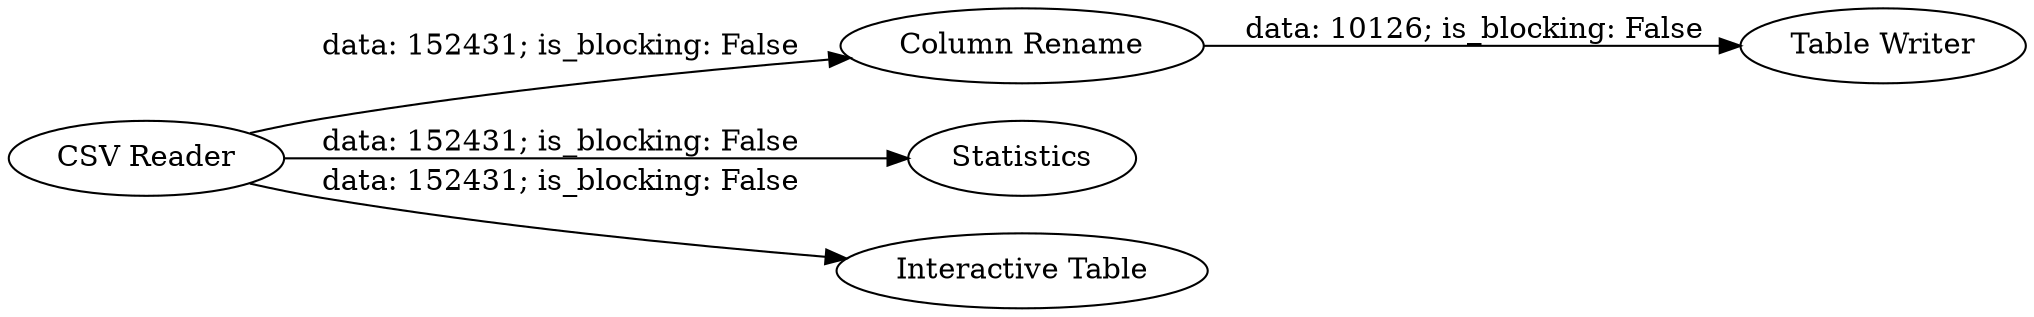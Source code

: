 digraph {
	"3681857071142975395_4" [label="Column Rename"]
	"3681857071142975395_1" [label="CSV Reader"]
	"3681857071142975395_6" [label=Statistics]
	"3681857071142975395_3" [label="Interactive Table"]
	"3681857071142975395_5" [label="Table Writer"]
	"3681857071142975395_1" -> "3681857071142975395_3" [label="data: 152431; is_blocking: False"]
	"3681857071142975395_4" -> "3681857071142975395_5" [label="data: 10126; is_blocking: False"]
	"3681857071142975395_1" -> "3681857071142975395_6" [label="data: 152431; is_blocking: False"]
	"3681857071142975395_1" -> "3681857071142975395_4" [label="data: 152431; is_blocking: False"]
	rankdir=LR
}
